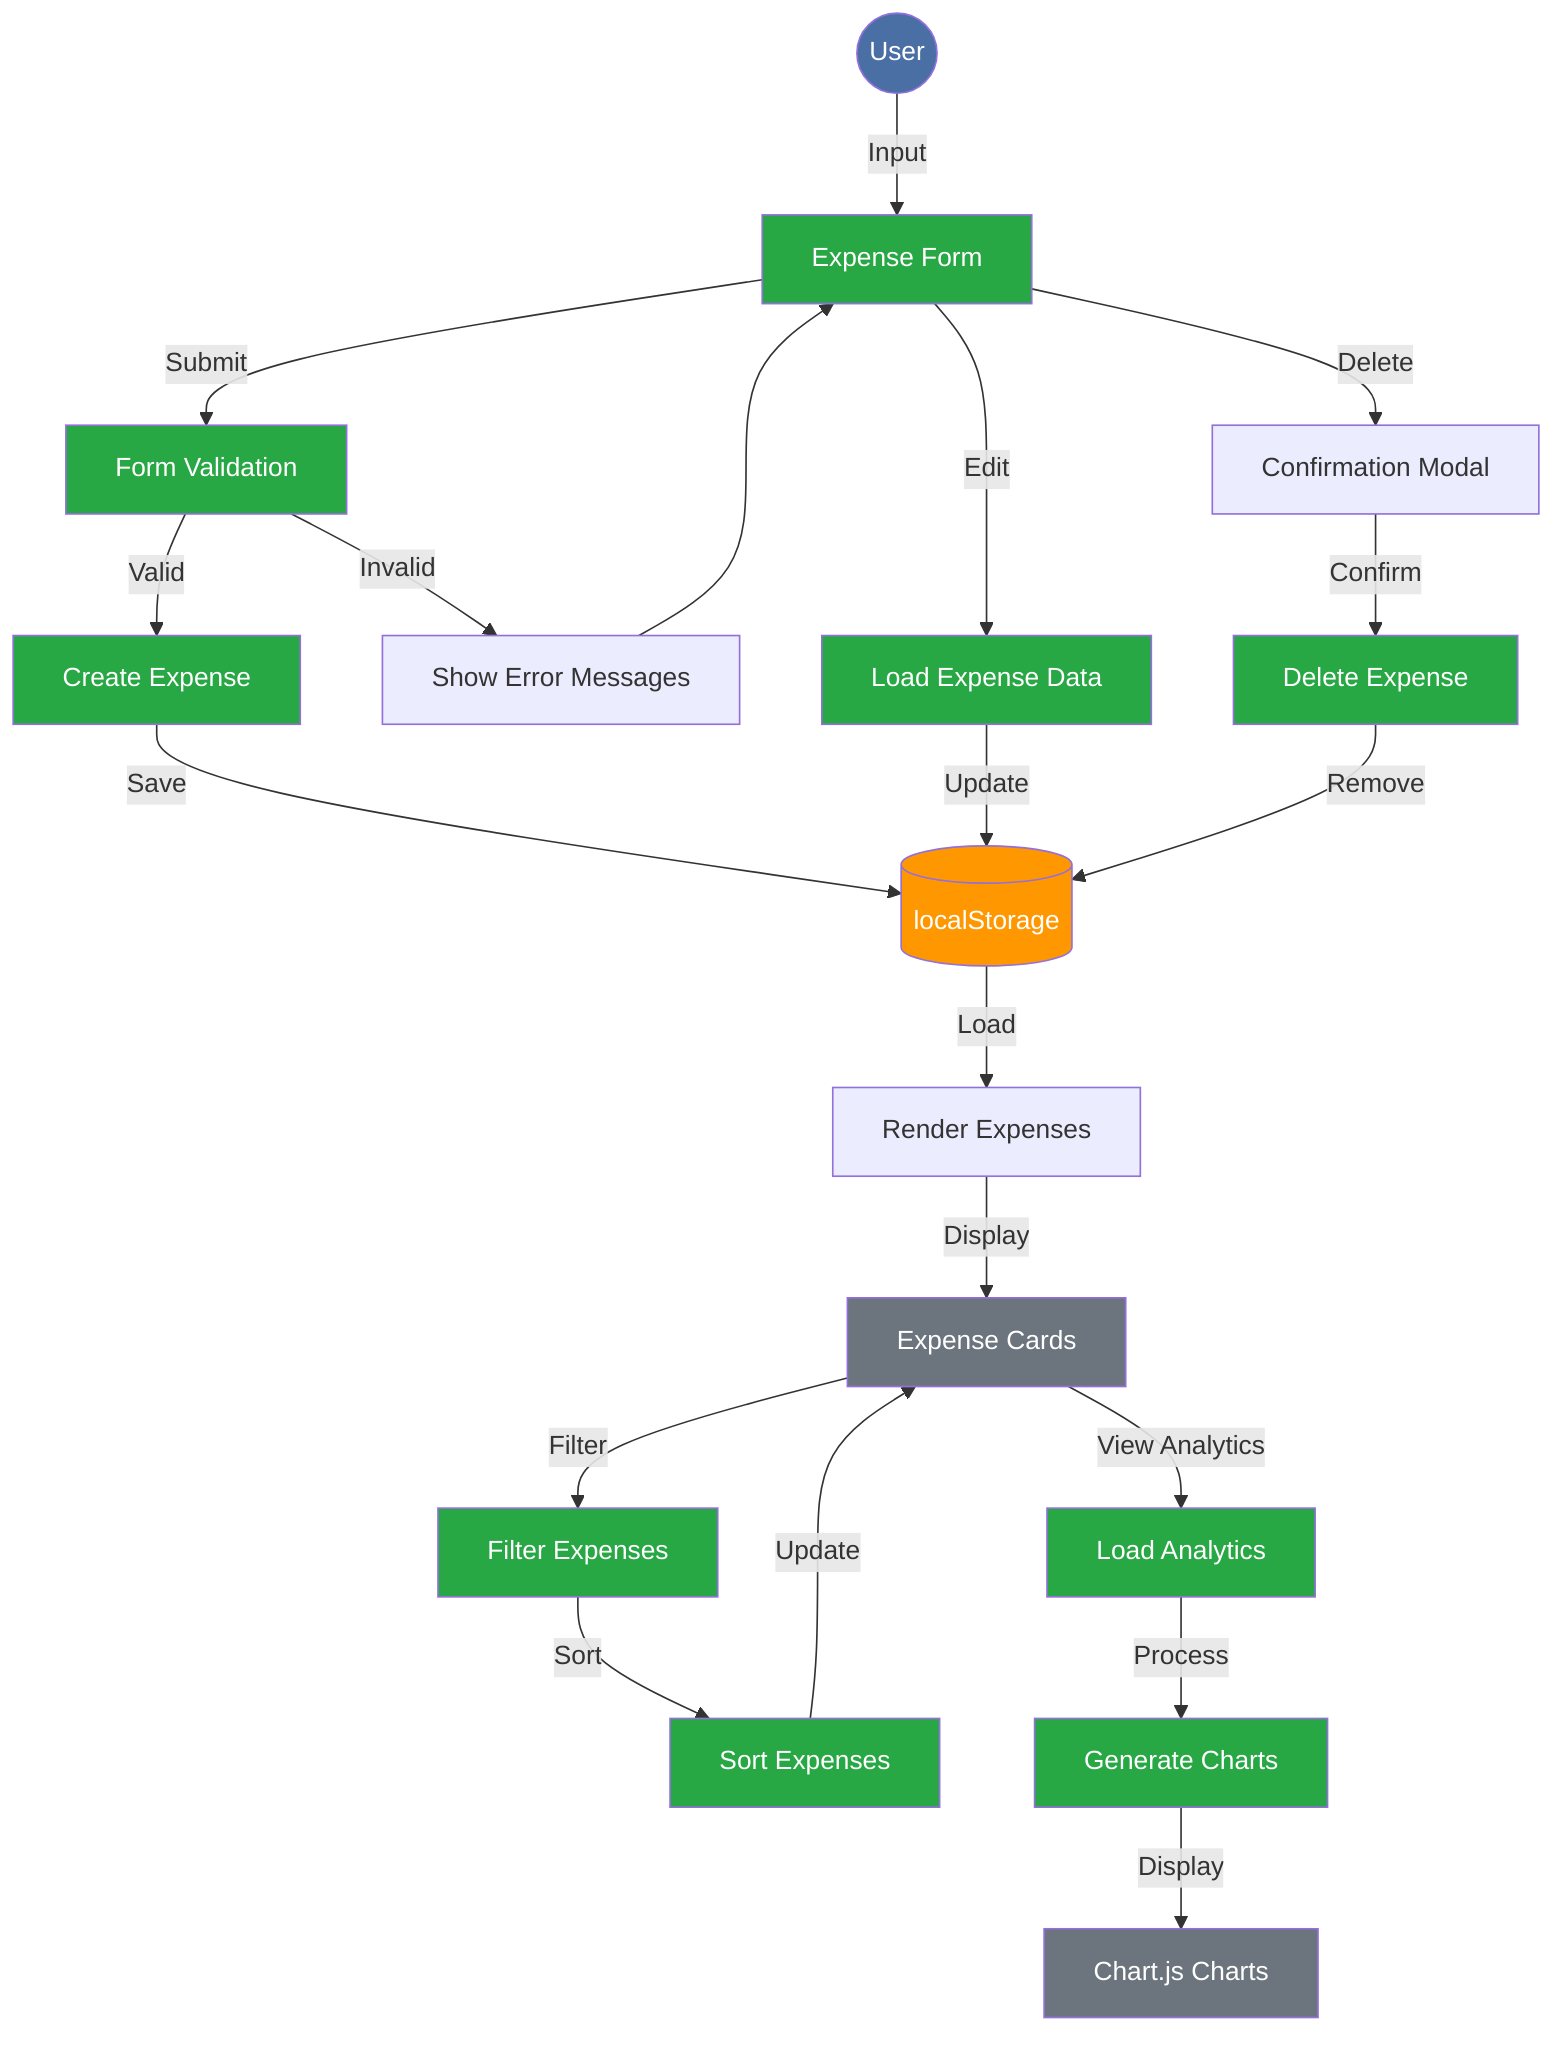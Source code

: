 flowchart TD
    User((User)) --> |Input| Form[Expense Form]
    
    Form --> |Submit| Validation[Form Validation]
    Validation --> |Valid| CreateExpense[Create Expense]
    Validation --> |Invalid| ShowErrors[Show Error Messages]
    ShowErrors --> Form
    
    CreateExpense --> |Save| LocalStorage[(localStorage)]
    
    Form --> |Edit| LoadExpense[Load Expense Data]
    LoadExpense --> |Update| LocalStorage
    
    Form --> |Delete| ConfirmModal[Confirmation Modal]
    ConfirmModal --> |Confirm| DeleteExpense[Delete Expense]
    DeleteExpense --> |Remove| LocalStorage
    
    LocalStorage --> |Load| RenderExpenses[Render Expenses]
    RenderExpenses --> |Display| Cards[Expense Cards]
    
    Cards --> |Filter| FilterExpenses[Filter Expenses]
    FilterExpenses --> |Sort| SortExpenses[Sort Expenses]
    SortExpenses --> |Update| Cards
    
    Cards --> |View Analytics| LoadAnalytics[Load Analytics]
    LoadAnalytics --> |Process| GenerateCharts[Generate Charts]
    GenerateCharts --> |Display| Charts[Chart.js Charts]
    
    classDef userClass fill:#4a6fa5,color:white
    classDef processClass fill:#28a745,color:white
    classDef storageClass fill:#ff9800,color:white
    classDef displayClass fill:#6c757d,color:white
    
    class User userClass
    class Form,Validation,CreateExpense,LoadExpense,DeleteExpense,FilterExpenses,SortExpenses,LoadAnalytics,GenerateCharts processClass
    class LocalStorage storageClass
    class Cards,Charts displayClass